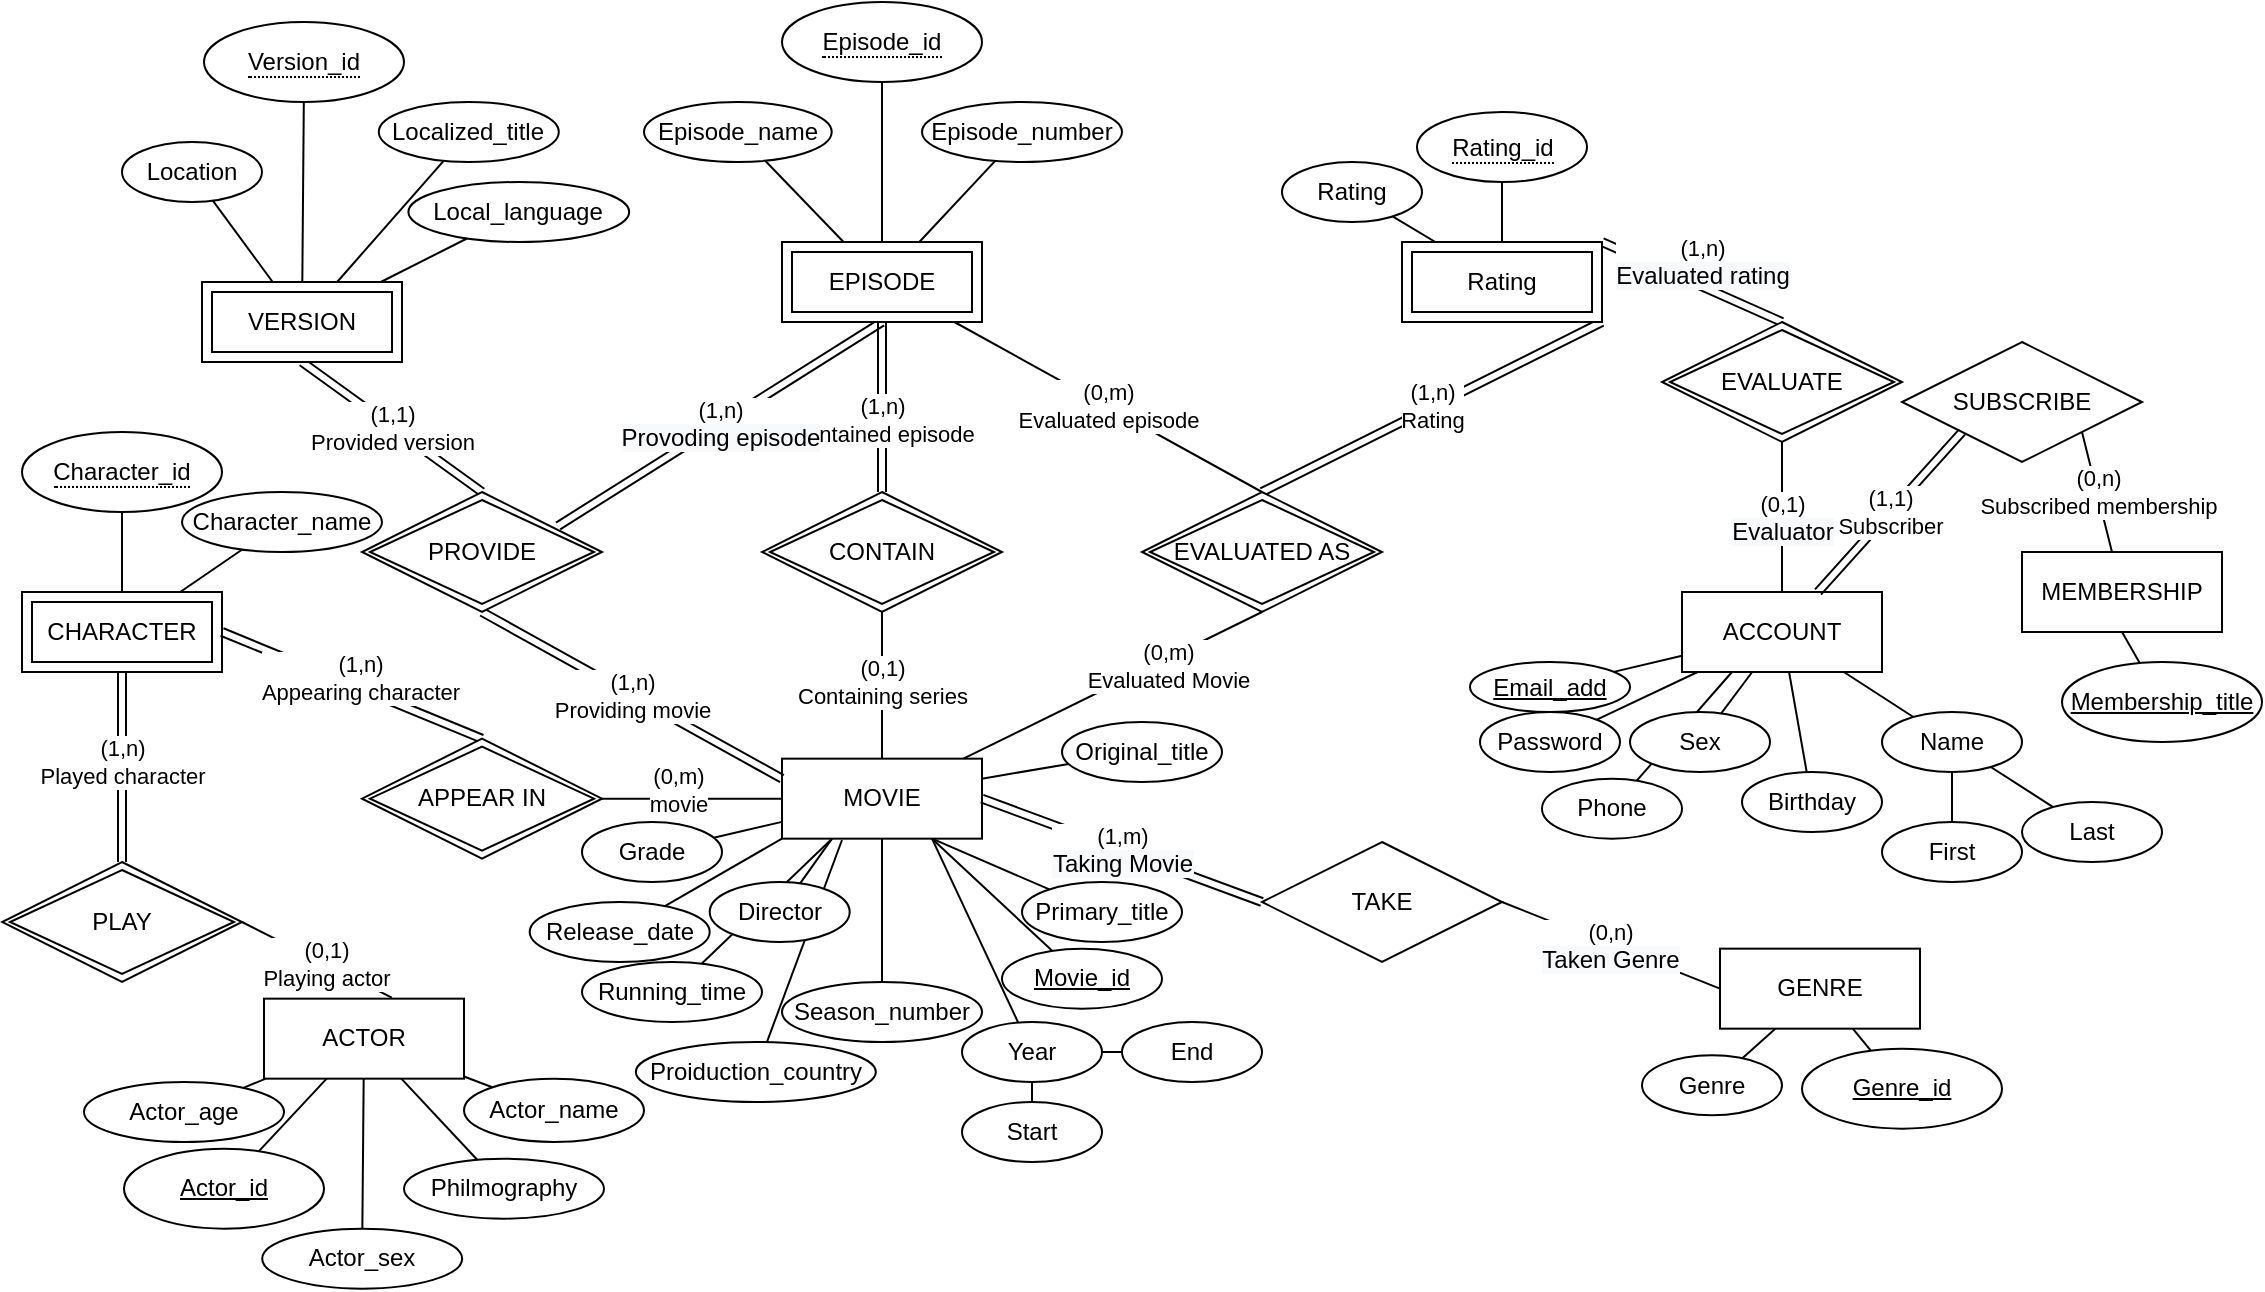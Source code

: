 <mxfile version="13.7.3" type="github">
  <diagram id="dECgLbt5gwb4kdzm95Aq" name="Page-3">
    <mxGraphModel dx="-285" dy="372" grid="1" gridSize="10" guides="1" tooltips="1" connect="1" arrows="1" fold="1" page="1" pageScale="1" pageWidth="827" pageHeight="1169" math="0" shadow="0">
      <root>
        <mxCell id="CYz07_u8bfLaDcwgtj9p-0" />
        <mxCell id="CYz07_u8bfLaDcwgtj9p-1" parent="CYz07_u8bfLaDcwgtj9p-0" />
        <mxCell id="CYz07_u8bfLaDcwgtj9p-234" value="MOVIE" style="whiteSpace=wrap;html=1;align=center;" parent="CYz07_u8bfLaDcwgtj9p-1" vertex="1">
          <mxGeometry x="1310" y="658.33" width="100" height="40" as="geometry" />
        </mxCell>
        <mxCell id="CYz07_u8bfLaDcwgtj9p-238" value="GENRE" style="whiteSpace=wrap;html=1;align=center;" parent="CYz07_u8bfLaDcwgtj9p-1" vertex="1">
          <mxGeometry x="1779" y="753.33" width="100" height="40" as="geometry" />
        </mxCell>
        <mxCell id="CYz07_u8bfLaDcwgtj9p-243" value="(1,n)&lt;br&gt;Providing movie" style="endArrow=none;html=1;rounded=0;entryX=0;entryY=0.25;entryDx=0;entryDy=0;shape=link;exitX=0.5;exitY=1;exitDx=0;exitDy=0;" parent="CYz07_u8bfLaDcwgtj9p-1" source="CYz07_u8bfLaDcwgtj9p-296" target="CYz07_u8bfLaDcwgtj9p-234" edge="1">
          <mxGeometry relative="1" as="geometry">
            <mxPoint x="1320" y="525.0" as="sourcePoint" />
            <mxPoint x="1160" y="595.0" as="targetPoint" />
          </mxGeometry>
        </mxCell>
        <mxCell id="CYz07_u8bfLaDcwgtj9p-244" value="(1,1)&lt;br&gt;Provided version" style="endArrow=none;html=1;rounded=0;exitX=0.5;exitY=0;exitDx=0;exitDy=0;shape=link;entryX=0.5;entryY=1;entryDx=0;entryDy=0;" parent="CYz07_u8bfLaDcwgtj9p-1" source="CYz07_u8bfLaDcwgtj9p-296" target="CYz07_u8bfLaDcwgtj9p-295" edge="1">
          <mxGeometry relative="1" as="geometry">
            <mxPoint x="1210" y="460" as="sourcePoint" />
            <mxPoint x="1090" y="400" as="targetPoint" />
          </mxGeometry>
        </mxCell>
        <mxCell id="CYz07_u8bfLaDcwgtj9p-246" value="(1,n)&lt;br&gt;Rating" style="endArrow=none;html=1;rounded=0;shape=link;entryX=0.5;entryY=0;entryDx=0;entryDy=0;exitX=1;exitY=1;exitDx=0;exitDy=0;" parent="CYz07_u8bfLaDcwgtj9p-1" source="CYz07_u8bfLaDcwgtj9p-262" target="CYz07_u8bfLaDcwgtj9p-267" edge="1">
          <mxGeometry relative="1" as="geometry">
            <mxPoint x="1230" y="540" as="sourcePoint" />
            <mxPoint x="1330" y="590.0" as="targetPoint" />
          </mxGeometry>
        </mxCell>
        <mxCell id="CYz07_u8bfLaDcwgtj9p-247" value="TAKE" style="shape=rhombus;perimeter=rhombusPerimeter;whiteSpace=wrap;html=1;align=center;" parent="CYz07_u8bfLaDcwgtj9p-1" vertex="1">
          <mxGeometry x="1550" y="700" width="120" height="60" as="geometry" />
        </mxCell>
        <mxCell id="CYz07_u8bfLaDcwgtj9p-248" value="(1,m)&lt;br&gt;&lt;span style=&quot;font-size: 12px ; background-color: rgb(248 , 249 , 250)&quot;&gt;Taking Movie&lt;/span&gt;" style="endArrow=none;html=1;rounded=0;exitX=1;exitY=0.5;exitDx=0;exitDy=0;entryX=0;entryY=0.5;entryDx=0;entryDy=0;shape=link;" parent="CYz07_u8bfLaDcwgtj9p-1" source="CYz07_u8bfLaDcwgtj9p-234" target="CYz07_u8bfLaDcwgtj9p-247" edge="1">
          <mxGeometry relative="1" as="geometry">
            <mxPoint x="1540" y="530" as="sourcePoint" />
            <mxPoint x="1420" y="590.0" as="targetPoint" />
          </mxGeometry>
        </mxCell>
        <mxCell id="CYz07_u8bfLaDcwgtj9p-249" value="(0,n)&lt;br&gt;&lt;span style=&quot;font-size: 12px ; background-color: rgb(248 , 249 , 250)&quot;&gt;Taken Genre&lt;/span&gt;" style="endArrow=none;html=1;rounded=0;exitX=1;exitY=0.5;exitDx=0;exitDy=0;entryX=0;entryY=0.5;entryDx=0;entryDy=0;" parent="CYz07_u8bfLaDcwgtj9p-1" source="CYz07_u8bfLaDcwgtj9p-247" target="CYz07_u8bfLaDcwgtj9p-238" edge="1">
          <mxGeometry relative="1" as="geometry">
            <mxPoint x="1550" y="540" as="sourcePoint" />
            <mxPoint x="1430" y="600.0" as="targetPoint" />
          </mxGeometry>
        </mxCell>
        <mxCell id="CYz07_u8bfLaDcwgtj9p-251" value="(0,1)&lt;br&gt;Containing series" style="endArrow=none;html=1;rounded=0;entryX=0.5;entryY=0;entryDx=0;entryDy=0;" parent="CYz07_u8bfLaDcwgtj9p-1" source="CYz07_u8bfLaDcwgtj9p-272" target="CYz07_u8bfLaDcwgtj9p-234" edge="1">
          <mxGeometry x="-0.053" relative="1" as="geometry">
            <mxPoint x="1220" y="530" as="sourcePoint" />
            <mxPoint x="1320" y="580" as="targetPoint" />
            <mxPoint as="offset" />
          </mxGeometry>
        </mxCell>
        <mxCell id="CYz07_u8bfLaDcwgtj9p-252" value="(1,n)&lt;br&gt;Contained episode" style="endArrow=none;html=1;rounded=0;exitX=0.5;exitY=1;exitDx=0;exitDy=0;shape=link;" parent="CYz07_u8bfLaDcwgtj9p-1" source="CYz07_u8bfLaDcwgtj9p-285" target="CYz07_u8bfLaDcwgtj9p-272" edge="1">
          <mxGeometry x="0.152" relative="1" as="geometry">
            <mxPoint x="1230" y="540" as="sourcePoint" />
            <mxPoint x="1360" y="460" as="targetPoint" />
            <mxPoint as="offset" />
          </mxGeometry>
        </mxCell>
        <mxCell id="CYz07_u8bfLaDcwgtj9p-253" value="(1,n)&lt;br&gt;&lt;span style=&quot;font-size: 12px ; background-color: rgb(248 , 249 , 250)&quot;&gt;Provoding episode&lt;/span&gt;" style="endArrow=none;html=1;rounded=0;shape=link;entryX=0.817;entryY=0.283;entryDx=0;entryDy=0;exitX=0.5;exitY=1;exitDx=0;exitDy=0;entryPerimeter=0;" parent="CYz07_u8bfLaDcwgtj9p-1" source="CYz07_u8bfLaDcwgtj9p-285" target="CYz07_u8bfLaDcwgtj9p-296" edge="1">
          <mxGeometry relative="1" as="geometry">
            <mxPoint x="1310" y="410" as="sourcePoint" />
            <mxPoint x="1210" y="460" as="targetPoint" />
          </mxGeometry>
        </mxCell>
        <mxCell id="CYz07_u8bfLaDcwgtj9p-254" value="(0,m)&lt;br&gt;Evaluated episode" style="endArrow=none;html=1;rounded=0;exitX=0.5;exitY=0;exitDx=0;exitDy=0;" parent="CYz07_u8bfLaDcwgtj9p-1" source="CYz07_u8bfLaDcwgtj9p-267" target="CYz07_u8bfLaDcwgtj9p-285" edge="1">
          <mxGeometry relative="1" as="geometry">
            <mxPoint x="1230" y="480" as="sourcePoint" />
            <mxPoint x="1410" y="410" as="targetPoint" />
          </mxGeometry>
        </mxCell>
        <mxCell id="CYz07_u8bfLaDcwgtj9p-256" value="(0,1)&lt;br&gt;&lt;span style=&quot;font-size: 12px ; background-color: rgb(248 , 249 , 250)&quot;&gt;Evaluator&lt;/span&gt;" style="endArrow=none;html=1;rounded=0;" parent="CYz07_u8bfLaDcwgtj9p-1" source="CYz07_u8bfLaDcwgtj9p-318" target="CYz07_u8bfLaDcwgtj9p-317" edge="1">
          <mxGeometry relative="1" as="geometry">
            <mxPoint x="1680" y="570" as="sourcePoint" />
            <mxPoint x="1680" y="520" as="targetPoint" />
          </mxGeometry>
        </mxCell>
        <mxCell id="CYz07_u8bfLaDcwgtj9p-257" value="(1,n)&lt;br&gt;&lt;span style=&quot;font-size: 12px ; background-color: rgb(248 , 249 , 250)&quot;&gt;Evaluated rating&lt;/span&gt;" style="endArrow=none;html=1;rounded=0;shape=link;entryX=0.5;entryY=0;entryDx=0;entryDy=0;exitX=1;exitY=0;exitDx=0;exitDy=0;" parent="CYz07_u8bfLaDcwgtj9p-1" source="CYz07_u8bfLaDcwgtj9p-262" target="CYz07_u8bfLaDcwgtj9p-317" edge="1">
          <mxGeometry x="0.01" y="11" relative="1" as="geometry">
            <mxPoint x="1680" y="280" as="sourcePoint" />
            <mxPoint x="1130" y="440" as="targetPoint" />
            <mxPoint as="offset" />
          </mxGeometry>
        </mxCell>
        <mxCell id="CYz07_u8bfLaDcwgtj9p-262" value="Rating" style="shape=ext;margin=3;double=1;whiteSpace=wrap;html=1;align=center;" parent="CYz07_u8bfLaDcwgtj9p-1" vertex="1">
          <mxGeometry x="1620" y="400" width="100" height="40" as="geometry" />
        </mxCell>
        <mxCell id="CYz07_u8bfLaDcwgtj9p-267" value="EVALUATED AS" style="shape=rhombus;double=1;perimeter=rhombusPerimeter;whiteSpace=wrap;html=1;align=center;" parent="CYz07_u8bfLaDcwgtj9p-1" vertex="1">
          <mxGeometry x="1490" y="525" width="120" height="60" as="geometry" />
        </mxCell>
        <mxCell id="CYz07_u8bfLaDcwgtj9p-269" value="CHARACTER" style="shape=ext;margin=3;double=1;whiteSpace=wrap;html=1;align=center;" parent="CYz07_u8bfLaDcwgtj9p-1" vertex="1">
          <mxGeometry x="930" y="575" width="100" height="40" as="geometry" />
        </mxCell>
        <mxCell id="CYz07_u8bfLaDcwgtj9p-271" value="(1,n)&lt;br&gt;Appearing character" style="endArrow=none;html=1;rounded=0;exitX=1;exitY=0.5;exitDx=0;exitDy=0;entryX=0.5;entryY=0;entryDx=0;entryDy=0;shape=link;" parent="CYz07_u8bfLaDcwgtj9p-1" source="CYz07_u8bfLaDcwgtj9p-269" target="CYz07_u8bfLaDcwgtj9p-294" edge="1">
          <mxGeometry x="0.031" y="5" relative="1" as="geometry">
            <mxPoint x="1230" y="540" as="sourcePoint" />
            <mxPoint x="1330" y="590" as="targetPoint" />
            <Array as="points" />
            <mxPoint as="offset" />
          </mxGeometry>
        </mxCell>
        <mxCell id="CYz07_u8bfLaDcwgtj9p-272" value="CONTAIN" style="shape=rhombus;double=1;perimeter=rhombusPerimeter;whiteSpace=wrap;html=1;align=center;" parent="CYz07_u8bfLaDcwgtj9p-1" vertex="1">
          <mxGeometry x="1300" y="525" width="120" height="60" as="geometry" />
        </mxCell>
        <mxCell id="CYz07_u8bfLaDcwgtj9p-277" value="PLAY" style="shape=rhombus;double=1;perimeter=rhombusPerimeter;whiteSpace=wrap;html=1;align=center;" parent="CYz07_u8bfLaDcwgtj9p-1" vertex="1">
          <mxGeometry x="920" y="710" width="120" height="60" as="geometry" />
        </mxCell>
        <mxCell id="CYz07_u8bfLaDcwgtj9p-279" value="(1,n)&lt;br&gt;Played character" style="endArrow=none;html=1;rounded=0;exitX=0.5;exitY=1;exitDx=0;exitDy=0;entryX=0.5;entryY=0;entryDx=0;entryDy=0;shape=link;" parent="CYz07_u8bfLaDcwgtj9p-1" source="CYz07_u8bfLaDcwgtj9p-269" target="CYz07_u8bfLaDcwgtj9p-277" edge="1">
          <mxGeometry x="-0.053" relative="1" as="geometry">
            <mxPoint x="1370" y="530" as="sourcePoint" />
            <mxPoint x="1370" y="580" as="targetPoint" />
            <mxPoint as="offset" />
          </mxGeometry>
        </mxCell>
        <mxCell id="CYz07_u8bfLaDcwgtj9p-290" value="ACTOR" style="whiteSpace=wrap;html=1;align=center;" parent="CYz07_u8bfLaDcwgtj9p-1" vertex="1">
          <mxGeometry x="1051" y="778.33" width="100" height="40" as="geometry" />
        </mxCell>
        <mxCell id="CYz07_u8bfLaDcwgtj9p-291" value="(0,1)&lt;br&gt;Playing actor" style="endArrow=none;html=1;rounded=0;exitX=1;exitY=0.5;exitDx=0;exitDy=0;entryX=0.639;entryY=-0.014;entryDx=0;entryDy=0;entryPerimeter=0;" parent="CYz07_u8bfLaDcwgtj9p-1" source="CYz07_u8bfLaDcwgtj9p-277" target="CYz07_u8bfLaDcwgtj9p-290" edge="1">
          <mxGeometry x="0.111" relative="1" as="geometry">
            <mxPoint x="1220" y="530" as="sourcePoint" />
            <mxPoint x="1320" y="580" as="targetPoint" />
            <mxPoint as="offset" />
          </mxGeometry>
        </mxCell>
        <mxCell id="CYz07_u8bfLaDcwgtj9p-294" value="APPEAR IN" style="shape=rhombus;double=1;perimeter=rhombusPerimeter;whiteSpace=wrap;html=1;align=center;" parent="CYz07_u8bfLaDcwgtj9p-1" vertex="1">
          <mxGeometry x="1100" y="648.33" width="120" height="60" as="geometry" />
        </mxCell>
        <mxCell id="CYz07_u8bfLaDcwgtj9p-295" value="VERSION" style="shape=ext;margin=3;double=1;whiteSpace=wrap;html=1;align=center;" parent="CYz07_u8bfLaDcwgtj9p-1" vertex="1">
          <mxGeometry x="1020" y="420" width="100" height="40" as="geometry" />
        </mxCell>
        <mxCell id="CYz07_u8bfLaDcwgtj9p-296" value="PROVIDE" style="shape=rhombus;double=1;perimeter=rhombusPerimeter;whiteSpace=wrap;html=1;align=center;" parent="CYz07_u8bfLaDcwgtj9p-1" vertex="1">
          <mxGeometry x="1100" y="525" width="120" height="60" as="geometry" />
        </mxCell>
        <mxCell id="CYz07_u8bfLaDcwgtj9p-301" value="(0,m)&lt;br&gt;movie" style="endArrow=none;html=1;rounded=0;exitX=1;exitY=0.5;exitDx=0;exitDy=0;entryX=0;entryY=0.5;entryDx=0;entryDy=0;" parent="CYz07_u8bfLaDcwgtj9p-1" source="CYz07_u8bfLaDcwgtj9p-294" target="CYz07_u8bfLaDcwgtj9p-234" edge="1">
          <mxGeometry x="-0.154" y="4" relative="1" as="geometry">
            <mxPoint x="1370" y="530" as="sourcePoint" />
            <mxPoint x="1370" y="580" as="targetPoint" />
            <mxPoint as="offset" />
          </mxGeometry>
        </mxCell>
        <mxCell id="CYz07_u8bfLaDcwgtj9p-313" value="(0,m)&lt;br&gt;Evaluated Movie" style="endArrow=none;html=1;rounded=0;entryX=0.5;entryY=1;entryDx=0;entryDy=0;" parent="CYz07_u8bfLaDcwgtj9p-1" source="CYz07_u8bfLaDcwgtj9p-234" target="CYz07_u8bfLaDcwgtj9p-267" edge="1">
          <mxGeometry x="0.349" y="-3" relative="1" as="geometry">
            <mxPoint x="1520" y="470" as="sourcePoint" />
            <mxPoint x="1420" y="420" as="targetPoint" />
            <mxPoint as="offset" />
          </mxGeometry>
        </mxCell>
        <mxCell id="CYz07_u8bfLaDcwgtj9p-317" value="EVALUATE" style="shape=rhombus;double=1;perimeter=rhombusPerimeter;whiteSpace=wrap;html=1;align=center;" parent="CYz07_u8bfLaDcwgtj9p-1" vertex="1">
          <mxGeometry x="1750" y="440" width="120" height="60" as="geometry" />
        </mxCell>
        <mxCell id="CYz07_u8bfLaDcwgtj9p-318" value="ACCOUNT" style="whiteSpace=wrap;html=1;align=center;" parent="CYz07_u8bfLaDcwgtj9p-1" vertex="1">
          <mxGeometry x="1760" y="575" width="100" height="40" as="geometry" />
        </mxCell>
        <mxCell id="CYz07_u8bfLaDcwgtj9p-285" value="EPISODE" style="shape=ext;margin=3;double=1;whiteSpace=wrap;html=1;align=center;" parent="CYz07_u8bfLaDcwgtj9p-1" vertex="1">
          <mxGeometry x="1310" y="400" width="100" height="40" as="geometry" />
        </mxCell>
        <mxCell id="CYz07_u8bfLaDcwgtj9p-326" value="Movie_id" style="ellipse;whiteSpace=wrap;html=1;align=center;fontStyle=4" parent="CYz07_u8bfLaDcwgtj9p-1" vertex="1">
          <mxGeometry x="1420" y="753.33" width="80" height="30" as="geometry" />
        </mxCell>
        <mxCell id="CYz07_u8bfLaDcwgtj9p-328" value="" style="endArrow=none;html=1;rounded=0;exitX=0.75;exitY=1;exitDx=0;exitDy=0;" parent="CYz07_u8bfLaDcwgtj9p-1" source="CYz07_u8bfLaDcwgtj9p-234" target="CYz07_u8bfLaDcwgtj9p-326" edge="1">
          <mxGeometry relative="1" as="geometry">
            <mxPoint x="1340" y="770" as="sourcePoint" />
            <mxPoint x="1500" y="770" as="targetPoint" />
          </mxGeometry>
        </mxCell>
        <mxCell id="CYz07_u8bfLaDcwgtj9p-329" value="Email_add" style="ellipse;whiteSpace=wrap;html=1;align=center;fontStyle=4" parent="CYz07_u8bfLaDcwgtj9p-1" vertex="1">
          <mxGeometry x="1654" y="610" width="80" height="25" as="geometry" />
        </mxCell>
        <mxCell id="CYz07_u8bfLaDcwgtj9p-330" value="" style="endArrow=none;html=1;rounded=0;" parent="CYz07_u8bfLaDcwgtj9p-1" source="CYz07_u8bfLaDcwgtj9p-318" target="CYz07_u8bfLaDcwgtj9p-329" edge="1">
          <mxGeometry relative="1" as="geometry">
            <mxPoint x="1810" y="615" as="sourcePoint" />
            <mxPoint x="1950" y="635" as="targetPoint" />
          </mxGeometry>
        </mxCell>
        <mxCell id="CYz07_u8bfLaDcwgtj9p-331" value="Genre_id" style="ellipse;whiteSpace=wrap;html=1;align=center;fontStyle=4" parent="CYz07_u8bfLaDcwgtj9p-1" vertex="1">
          <mxGeometry x="1820" y="803.33" width="100" height="40" as="geometry" />
        </mxCell>
        <mxCell id="CYz07_u8bfLaDcwgtj9p-332" value="" style="endArrow=none;html=1;rounded=0;" parent="CYz07_u8bfLaDcwgtj9p-1" source="CYz07_u8bfLaDcwgtj9p-238" target="CYz07_u8bfLaDcwgtj9p-331" edge="1">
          <mxGeometry relative="1" as="geometry">
            <mxPoint x="1810" y="740" as="sourcePoint" />
            <mxPoint x="1950" y="760" as="targetPoint" />
          </mxGeometry>
        </mxCell>
        <mxCell id="CYz07_u8bfLaDcwgtj9p-333" value="Actor_id" style="ellipse;whiteSpace=wrap;html=1;align=center;fontStyle=4" parent="CYz07_u8bfLaDcwgtj9p-1" vertex="1">
          <mxGeometry x="981" y="853.33" width="100" height="40" as="geometry" />
        </mxCell>
        <mxCell id="CYz07_u8bfLaDcwgtj9p-334" value="" style="endArrow=none;html=1;rounded=0;" parent="CYz07_u8bfLaDcwgtj9p-1" source="CYz07_u8bfLaDcwgtj9p-290" target="CYz07_u8bfLaDcwgtj9p-333" edge="1">
          <mxGeometry relative="1" as="geometry">
            <mxPoint x="1101" y="810" as="sourcePoint" />
            <mxPoint x="1241" y="830" as="targetPoint" />
          </mxGeometry>
        </mxCell>
        <mxCell id="CYz07_u8bfLaDcwgtj9p-337" value="&lt;span style=&quot;border-bottom: 1px dotted&quot;&gt;Episode_id&lt;/span&gt;" style="ellipse;whiteSpace=wrap;html=1;align=center;" parent="CYz07_u8bfLaDcwgtj9p-1" vertex="1">
          <mxGeometry x="1310" y="280" width="100" height="40" as="geometry" />
        </mxCell>
        <mxCell id="CYz07_u8bfLaDcwgtj9p-338" value="" style="endArrow=none;html=1;rounded=0;" parent="CYz07_u8bfLaDcwgtj9p-1" source="CYz07_u8bfLaDcwgtj9p-337" target="CYz07_u8bfLaDcwgtj9p-285" edge="1">
          <mxGeometry relative="1" as="geometry">
            <mxPoint x="1390" y="520" as="sourcePoint" />
            <mxPoint x="1550" y="520" as="targetPoint" />
          </mxGeometry>
        </mxCell>
        <mxCell id="CYz07_u8bfLaDcwgtj9p-339" value="&lt;span style=&quot;border-bottom: 1px dotted&quot;&gt;Version_id&lt;/span&gt;" style="ellipse;whiteSpace=wrap;html=1;align=center;" parent="CYz07_u8bfLaDcwgtj9p-1" vertex="1">
          <mxGeometry x="1021" y="290" width="100" height="40" as="geometry" />
        </mxCell>
        <mxCell id="CYz07_u8bfLaDcwgtj9p-340" value="" style="endArrow=none;html=1;rounded=0;" parent="CYz07_u8bfLaDcwgtj9p-1" source="CYz07_u8bfLaDcwgtj9p-339" target="CYz07_u8bfLaDcwgtj9p-295" edge="1">
          <mxGeometry relative="1" as="geometry">
            <mxPoint x="1080" y="520" as="sourcePoint" />
            <mxPoint x="1050" y="220" as="targetPoint" />
          </mxGeometry>
        </mxCell>
        <mxCell id="CYz07_u8bfLaDcwgtj9p-341" value="&lt;span style=&quot;border-bottom: 1px dotted&quot;&gt;Rating_id&lt;/span&gt;" style="ellipse;whiteSpace=wrap;html=1;align=center;" parent="CYz07_u8bfLaDcwgtj9p-1" vertex="1">
          <mxGeometry x="1627.5" y="335" width="85" height="35" as="geometry" />
        </mxCell>
        <mxCell id="CYz07_u8bfLaDcwgtj9p-342" value="" style="endArrow=none;html=1;rounded=0;" parent="CYz07_u8bfLaDcwgtj9p-1" source="CYz07_u8bfLaDcwgtj9p-341" target="CYz07_u8bfLaDcwgtj9p-262" edge="1">
          <mxGeometry relative="1" as="geometry">
            <mxPoint x="1840" y="540" as="sourcePoint" />
            <mxPoint x="1810" y="240" as="targetPoint" />
          </mxGeometry>
        </mxCell>
        <mxCell id="CYz07_u8bfLaDcwgtj9p-343" value="MEMBERSHIP" style="whiteSpace=wrap;html=1;align=center;" parent="CYz07_u8bfLaDcwgtj9p-1" vertex="1">
          <mxGeometry x="1930" y="555" width="100" height="40" as="geometry" />
        </mxCell>
        <mxCell id="CYz07_u8bfLaDcwgtj9p-344" value="Membership_title" style="ellipse;whiteSpace=wrap;html=1;align=center;fontStyle=4" parent="CYz07_u8bfLaDcwgtj9p-1" vertex="1">
          <mxGeometry x="1950" y="610" width="100" height="40" as="geometry" />
        </mxCell>
        <mxCell id="CYz07_u8bfLaDcwgtj9p-345" value="" style="endArrow=none;html=1;rounded=0;exitX=0.5;exitY=1;exitDx=0;exitDy=0;" parent="CYz07_u8bfLaDcwgtj9p-1" source="CYz07_u8bfLaDcwgtj9p-343" target="CYz07_u8bfLaDcwgtj9p-344" edge="1">
          <mxGeometry relative="1" as="geometry">
            <mxPoint x="1820" y="625" as="sourcePoint" />
            <mxPoint x="1820" y="650" as="targetPoint" />
          </mxGeometry>
        </mxCell>
        <mxCell id="CYz07_u8bfLaDcwgtj9p-346" value="SUBSCRIBE" style="shape=rhombus;perimeter=rhombusPerimeter;whiteSpace=wrap;html=1;align=center;" parent="CYz07_u8bfLaDcwgtj9p-1" vertex="1">
          <mxGeometry x="1870" y="450" width="120" height="60" as="geometry" />
        </mxCell>
        <mxCell id="CYz07_u8bfLaDcwgtj9p-347" value="(1,1)&lt;br&gt;Subscriber" style="endArrow=none;html=1;rounded=0;exitX=0;exitY=1;exitDx=0;exitDy=0;shape=link;" parent="CYz07_u8bfLaDcwgtj9p-1" source="CYz07_u8bfLaDcwgtj9p-346" target="CYz07_u8bfLaDcwgtj9p-318" edge="1">
          <mxGeometry relative="1" as="geometry">
            <mxPoint x="1360" y="570" as="sourcePoint" />
            <mxPoint x="1520" y="570" as="targetPoint" />
          </mxGeometry>
        </mxCell>
        <mxCell id="CYz07_u8bfLaDcwgtj9p-348" value="(0,n)&lt;br&gt;Subscribed membership" style="endArrow=none;html=1;rounded=0;exitX=1;exitY=1;exitDx=0;exitDy=0;" parent="CYz07_u8bfLaDcwgtj9p-1" source="CYz07_u8bfLaDcwgtj9p-346" target="CYz07_u8bfLaDcwgtj9p-343" edge="1">
          <mxGeometry relative="1" as="geometry">
            <mxPoint x="1910" y="495" as="sourcePoint" />
            <mxPoint x="1836.364" y="585" as="targetPoint" />
          </mxGeometry>
        </mxCell>
        <mxCell id="CYz07_u8bfLaDcwgtj9p-349" value="&lt;span style=&quot;border-bottom: 1px dotted&quot;&gt;Character_id&lt;/span&gt;" style="ellipse;whiteSpace=wrap;html=1;align=center;" parent="CYz07_u8bfLaDcwgtj9p-1" vertex="1">
          <mxGeometry x="930" y="495" width="100" height="40" as="geometry" />
        </mxCell>
        <mxCell id="CYz07_u8bfLaDcwgtj9p-351" value="Primary_title" style="ellipse;whiteSpace=wrap;html=1;align=center;" parent="CYz07_u8bfLaDcwgtj9p-1" vertex="1">
          <mxGeometry x="1430" y="720" width="80" height="30" as="geometry" />
        </mxCell>
        <mxCell id="CYz07_u8bfLaDcwgtj9p-352" value="" style="endArrow=none;html=1;rounded=0;entryX=0.75;entryY=1;entryDx=0;entryDy=0;" parent="CYz07_u8bfLaDcwgtj9p-1" source="CYz07_u8bfLaDcwgtj9p-351" target="CYz07_u8bfLaDcwgtj9p-234" edge="1">
          <mxGeometry relative="1" as="geometry">
            <mxPoint x="1370" y="760" as="sourcePoint" />
            <mxPoint x="1370" y="800" as="targetPoint" />
          </mxGeometry>
        </mxCell>
        <mxCell id="CYz07_u8bfLaDcwgtj9p-353" value="Original_title" style="ellipse;whiteSpace=wrap;html=1;align=center;" parent="CYz07_u8bfLaDcwgtj9p-1" vertex="1">
          <mxGeometry x="1450" y="640" width="80" height="30" as="geometry" />
        </mxCell>
        <mxCell id="CYz07_u8bfLaDcwgtj9p-354" value="" style="endArrow=none;html=1;rounded=0;entryX=1;entryY=0.25;entryDx=0;entryDy=0;" parent="CYz07_u8bfLaDcwgtj9p-1" source="CYz07_u8bfLaDcwgtj9p-353" target="CYz07_u8bfLaDcwgtj9p-234" edge="1">
          <mxGeometry relative="1" as="geometry">
            <mxPoint x="1410" y="710" as="sourcePoint" />
            <mxPoint x="1425" y="700" as="targetPoint" />
          </mxGeometry>
        </mxCell>
        <mxCell id="CYz07_u8bfLaDcwgtj9p-355" value="Grade" style="ellipse;whiteSpace=wrap;html=1;align=center;" parent="CYz07_u8bfLaDcwgtj9p-1" vertex="1">
          <mxGeometry x="1210" y="690" width="70" height="30" as="geometry" />
        </mxCell>
        <mxCell id="CYz07_u8bfLaDcwgtj9p-356" value="" style="endArrow=none;html=1;rounded=0;" parent="CYz07_u8bfLaDcwgtj9p-1" source="CYz07_u8bfLaDcwgtj9p-355" target="CYz07_u8bfLaDcwgtj9p-234" edge="1">
          <mxGeometry relative="1" as="geometry">
            <mxPoint x="1226" y="730" as="sourcePoint" />
            <mxPoint x="1241" y="720" as="targetPoint" />
          </mxGeometry>
        </mxCell>
        <mxCell id="CYz07_u8bfLaDcwgtj9p-357" value="Release_date" style="ellipse;whiteSpace=wrap;html=1;align=center;" parent="CYz07_u8bfLaDcwgtj9p-1" vertex="1">
          <mxGeometry x="1183.85" y="730" width="90" height="30" as="geometry" />
        </mxCell>
        <mxCell id="CYz07_u8bfLaDcwgtj9p-358" value="" style="endArrow=none;html=1;rounded=0;entryX=0;entryY=1;entryDx=0;entryDy=0;" parent="CYz07_u8bfLaDcwgtj9p-1" source="CYz07_u8bfLaDcwgtj9p-357" target="CYz07_u8bfLaDcwgtj9p-234" edge="1">
          <mxGeometry relative="1" as="geometry">
            <mxPoint x="1216" y="763.33" as="sourcePoint" />
            <mxPoint x="1300" y="779.997" as="targetPoint" />
          </mxGeometry>
        </mxCell>
        <mxCell id="CYz07_u8bfLaDcwgtj9p-359" value="&lt;span style=&quot;font-weight: 400&quot;&gt;Running_time&lt;/span&gt;" style="ellipse;whiteSpace=wrap;html=1;align=center;fontStyle=1" parent="CYz07_u8bfLaDcwgtj9p-1" vertex="1">
          <mxGeometry x="1210" y="760" width="90" height="30" as="geometry" />
        </mxCell>
        <mxCell id="CYz07_u8bfLaDcwgtj9p-360" value="" style="endArrow=none;html=1;rounded=0;fontStyle=1;entryX=0.25;entryY=1;entryDx=0;entryDy=0;" parent="CYz07_u8bfLaDcwgtj9p-1" source="CYz07_u8bfLaDcwgtj9p-359" target="CYz07_u8bfLaDcwgtj9p-234" edge="1">
          <mxGeometry relative="1" as="geometry">
            <mxPoint x="1266" y="793.33" as="sourcePoint" />
            <mxPoint x="1350" y="809.997" as="targetPoint" />
          </mxGeometry>
        </mxCell>
        <mxCell id="CYz07_u8bfLaDcwgtj9p-361" value="Proiduction_country" style="ellipse;whiteSpace=wrap;html=1;align=center;" parent="CYz07_u8bfLaDcwgtj9p-1" vertex="1">
          <mxGeometry x="1236.92" y="800" width="120" height="30" as="geometry" />
        </mxCell>
        <mxCell id="CYz07_u8bfLaDcwgtj9p-362" value="" style="endArrow=none;html=1;rounded=0;" parent="CYz07_u8bfLaDcwgtj9p-1" source="CYz07_u8bfLaDcwgtj9p-361" edge="1">
          <mxGeometry relative="1" as="geometry">
            <mxPoint x="1266" y="763.33" as="sourcePoint" />
            <mxPoint x="1340" y="699" as="targetPoint" />
          </mxGeometry>
        </mxCell>
        <mxCell id="CYz07_u8bfLaDcwgtj9p-363" value="Director" style="ellipse;whiteSpace=wrap;html=1;align=center;" parent="CYz07_u8bfLaDcwgtj9p-1" vertex="1">
          <mxGeometry x="1273.85" y="720" width="70" height="30" as="geometry" />
        </mxCell>
        <mxCell id="CYz07_u8bfLaDcwgtj9p-364" value="" style="endArrow=none;html=1;rounded=0;entryX=0.25;entryY=1;entryDx=0;entryDy=0;" parent="CYz07_u8bfLaDcwgtj9p-1" source="CYz07_u8bfLaDcwgtj9p-363" target="CYz07_u8bfLaDcwgtj9p-234" edge="1">
          <mxGeometry relative="1" as="geometry">
            <mxPoint x="1196" y="860" as="sourcePoint" />
            <mxPoint x="1364" y="760" as="targetPoint" />
          </mxGeometry>
        </mxCell>
        <mxCell id="CYz07_u8bfLaDcwgtj9p-366" value="" style="endArrow=none;html=1;rounded=0;fontStyle=1;" parent="CYz07_u8bfLaDcwgtj9p-1" source="CYz07_u8bfLaDcwgtj9p-365" target="CYz07_u8bfLaDcwgtj9p-234" edge="1">
          <mxGeometry relative="1" as="geometry">
            <mxPoint x="1206" y="893.33" as="sourcePoint" />
            <mxPoint x="1290" y="909.997" as="targetPoint" />
          </mxGeometry>
        </mxCell>
        <mxCell id="CYz07_u8bfLaDcwgtj9p-368" value="Year" style="ellipse;whiteSpace=wrap;html=1;align=center;" parent="CYz07_u8bfLaDcwgtj9p-1" vertex="1">
          <mxGeometry x="1400" y="790" width="70" height="30" as="geometry" />
        </mxCell>
        <mxCell id="CYz07_u8bfLaDcwgtj9p-369" value="" style="endArrow=none;html=1;rounded=0;" parent="CYz07_u8bfLaDcwgtj9p-1" source="CYz07_u8bfLaDcwgtj9p-365" target="CYz07_u8bfLaDcwgtj9p-234" edge="1">
          <mxGeometry relative="1" as="geometry">
            <mxPoint x="1276" y="920" as="sourcePoint" />
            <mxPoint x="1360" y="936.667" as="targetPoint" />
          </mxGeometry>
        </mxCell>
        <mxCell id="CYz07_u8bfLaDcwgtj9p-370" value="Start" style="ellipse;whiteSpace=wrap;html=1;align=center;" parent="CYz07_u8bfLaDcwgtj9p-1" vertex="1">
          <mxGeometry x="1400" y="830" width="70" height="30" as="geometry" />
        </mxCell>
        <mxCell id="CYz07_u8bfLaDcwgtj9p-371" value="" style="endArrow=none;html=1;rounded=0;entryX=0.5;entryY=1;entryDx=0;entryDy=0;" parent="CYz07_u8bfLaDcwgtj9p-1" source="CYz07_u8bfLaDcwgtj9p-370" target="CYz07_u8bfLaDcwgtj9p-368" edge="1">
          <mxGeometry relative="1" as="geometry">
            <mxPoint x="1276" y="993.33" as="sourcePoint" />
            <mxPoint x="1360" y="1009.997" as="targetPoint" />
          </mxGeometry>
        </mxCell>
        <mxCell id="CYz07_u8bfLaDcwgtj9p-372" value="End" style="ellipse;whiteSpace=wrap;html=1;align=center;" parent="CYz07_u8bfLaDcwgtj9p-1" vertex="1">
          <mxGeometry x="1480" y="790" width="70" height="30" as="geometry" />
        </mxCell>
        <mxCell id="CYz07_u8bfLaDcwgtj9p-373" value="" style="endArrow=none;html=1;rounded=0;entryX=1;entryY=0.5;entryDx=0;entryDy=0;" parent="CYz07_u8bfLaDcwgtj9p-1" source="CYz07_u8bfLaDcwgtj9p-372" target="CYz07_u8bfLaDcwgtj9p-368" edge="1">
          <mxGeometry relative="1" as="geometry">
            <mxPoint x="1356" y="960" as="sourcePoint" />
            <mxPoint x="1358.858" y="982.645" as="targetPoint" />
          </mxGeometry>
        </mxCell>
        <mxCell id="CYz07_u8bfLaDcwgtj9p-374" value="Genre" style="ellipse;whiteSpace=wrap;html=1;align=center;" parent="CYz07_u8bfLaDcwgtj9p-1" vertex="1">
          <mxGeometry x="1740" y="806.66" width="70" height="30" as="geometry" />
        </mxCell>
        <mxCell id="CYz07_u8bfLaDcwgtj9p-375" value="" style="endArrow=none;html=1;rounded=0;" parent="CYz07_u8bfLaDcwgtj9p-1" source="CYz07_u8bfLaDcwgtj9p-374" target="CYz07_u8bfLaDcwgtj9p-238" edge="1">
          <mxGeometry relative="1" as="geometry">
            <mxPoint x="1686" y="763.33" as="sourcePoint" />
            <mxPoint x="1770" y="779.997" as="targetPoint" />
          </mxGeometry>
        </mxCell>
        <mxCell id="CYz07_u8bfLaDcwgtj9p-376" value="Password" style="ellipse;whiteSpace=wrap;html=1;align=center;" parent="CYz07_u8bfLaDcwgtj9p-1" vertex="1">
          <mxGeometry x="1659" y="635" width="70" height="30" as="geometry" />
        </mxCell>
        <mxCell id="CYz07_u8bfLaDcwgtj9p-377" value="" style="endArrow=none;html=1;rounded=0;" parent="CYz07_u8bfLaDcwgtj9p-1" source="CYz07_u8bfLaDcwgtj9p-376" target="CYz07_u8bfLaDcwgtj9p-318" edge="1">
          <mxGeometry relative="1" as="geometry">
            <mxPoint x="1979" y="630" as="sourcePoint" />
            <mxPoint x="2063" y="646.667" as="targetPoint" />
          </mxGeometry>
        </mxCell>
        <mxCell id="CYz07_u8bfLaDcwgtj9p-378" value="Rating" style="ellipse;whiteSpace=wrap;html=1;align=center;" parent="CYz07_u8bfLaDcwgtj9p-1" vertex="1">
          <mxGeometry x="1560" y="360.0" width="70" height="30" as="geometry" />
        </mxCell>
        <mxCell id="CYz07_u8bfLaDcwgtj9p-379" value="" style="endArrow=none;html=1;rounded=0;" parent="CYz07_u8bfLaDcwgtj9p-1" source="CYz07_u8bfLaDcwgtj9p-378" target="CYz07_u8bfLaDcwgtj9p-262" edge="1">
          <mxGeometry relative="1" as="geometry">
            <mxPoint x="1866" y="253.33" as="sourcePoint" />
            <mxPoint x="1950" y="269.997" as="targetPoint" />
          </mxGeometry>
        </mxCell>
        <mxCell id="CYz07_u8bfLaDcwgtj9p-380" value="Phone" style="ellipse;whiteSpace=wrap;html=1;align=center;" parent="CYz07_u8bfLaDcwgtj9p-1" vertex="1">
          <mxGeometry x="1690" y="668.33" width="70" height="30" as="geometry" />
        </mxCell>
        <mxCell id="CYz07_u8bfLaDcwgtj9p-381" value="" style="endArrow=none;html=1;rounded=0;entryX=0.25;entryY=1;entryDx=0;entryDy=0;" parent="CYz07_u8bfLaDcwgtj9p-1" source="CYz07_u8bfLaDcwgtj9p-380" target="CYz07_u8bfLaDcwgtj9p-318" edge="1">
          <mxGeometry relative="1" as="geometry">
            <mxPoint x="1696" y="648.33" as="sourcePoint" />
            <mxPoint x="1780" y="664.997" as="targetPoint" />
          </mxGeometry>
        </mxCell>
        <mxCell id="CYz07_u8bfLaDcwgtj9p-382" value="Name" style="ellipse;whiteSpace=wrap;html=1;align=center;" parent="CYz07_u8bfLaDcwgtj9p-1" vertex="1">
          <mxGeometry x="1860" y="635" width="70" height="30" as="geometry" />
        </mxCell>
        <mxCell id="CYz07_u8bfLaDcwgtj9p-383" value="" style="endArrow=none;html=1;rounded=0;" parent="CYz07_u8bfLaDcwgtj9p-1" source="CYz07_u8bfLaDcwgtj9p-382" target="CYz07_u8bfLaDcwgtj9p-318" edge="1">
          <mxGeometry relative="1" as="geometry">
            <mxPoint x="1740" y="618.33" as="sourcePoint" />
            <mxPoint x="1824" y="634.997" as="targetPoint" />
          </mxGeometry>
        </mxCell>
        <mxCell id="CYz07_u8bfLaDcwgtj9p-384" value="Sex" style="ellipse;whiteSpace=wrap;html=1;align=center;" parent="CYz07_u8bfLaDcwgtj9p-1" vertex="1">
          <mxGeometry x="1734" y="635" width="70" height="30" as="geometry" />
        </mxCell>
        <mxCell id="CYz07_u8bfLaDcwgtj9p-385" value="" style="endArrow=none;html=1;rounded=0;" parent="CYz07_u8bfLaDcwgtj9p-1" source="CYz07_u8bfLaDcwgtj9p-384" target="CYz07_u8bfLaDcwgtj9p-318" edge="1">
          <mxGeometry relative="1" as="geometry">
            <mxPoint x="1740" y="615" as="sourcePoint" />
            <mxPoint x="1824" y="631.667" as="targetPoint" />
          </mxGeometry>
        </mxCell>
        <mxCell id="CYz07_u8bfLaDcwgtj9p-386" value="First" style="ellipse;whiteSpace=wrap;html=1;align=center;" parent="CYz07_u8bfLaDcwgtj9p-1" vertex="1">
          <mxGeometry x="1860" y="690" width="70" height="30" as="geometry" />
        </mxCell>
        <mxCell id="CYz07_u8bfLaDcwgtj9p-387" value="" style="endArrow=none;html=1;rounded=0;" parent="CYz07_u8bfLaDcwgtj9p-1" source="CYz07_u8bfLaDcwgtj9p-382" target="CYz07_u8bfLaDcwgtj9p-386" edge="1">
          <mxGeometry relative="1" as="geometry">
            <mxPoint x="1950.251" y="765.607" as="sourcePoint" />
            <mxPoint x="1860" y="879.997" as="targetPoint" />
          </mxGeometry>
        </mxCell>
        <mxCell id="CYz07_u8bfLaDcwgtj9p-388" value="Last" style="ellipse;whiteSpace=wrap;html=1;align=center;" parent="CYz07_u8bfLaDcwgtj9p-1" vertex="1">
          <mxGeometry x="1930" y="680" width="70" height="30" as="geometry" />
        </mxCell>
        <mxCell id="CYz07_u8bfLaDcwgtj9p-389" value="" style="endArrow=none;html=1;rounded=0;" parent="CYz07_u8bfLaDcwgtj9p-1" source="CYz07_u8bfLaDcwgtj9p-382" target="CYz07_u8bfLaDcwgtj9p-388" edge="1">
          <mxGeometry relative="1" as="geometry">
            <mxPoint x="1944.16" y="739.263" as="sourcePoint" />
            <mxPoint x="1870" y="889.997" as="targetPoint" />
          </mxGeometry>
        </mxCell>
        <mxCell id="CYz07_u8bfLaDcwgtj9p-390" value="Birthday" style="ellipse;whiteSpace=wrap;html=1;align=center;" parent="CYz07_u8bfLaDcwgtj9p-1" vertex="1">
          <mxGeometry x="1790" y="665" width="70" height="30" as="geometry" />
        </mxCell>
        <mxCell id="CYz07_u8bfLaDcwgtj9p-391" value="" style="endArrow=none;html=1;rounded=0;" parent="CYz07_u8bfLaDcwgtj9p-1" source="CYz07_u8bfLaDcwgtj9p-318" target="CYz07_u8bfLaDcwgtj9p-390" edge="1">
          <mxGeometry relative="1" as="geometry">
            <mxPoint x="1834.16" y="649.633" as="sourcePoint" />
            <mxPoint x="1760" y="800.367" as="targetPoint" />
          </mxGeometry>
        </mxCell>
        <mxCell id="CYz07_u8bfLaDcwgtj9p-392" value="Episode_name" style="ellipse;whiteSpace=wrap;html=1;align=center;" parent="CYz07_u8bfLaDcwgtj9p-1" vertex="1">
          <mxGeometry x="1241" y="330" width="93.85" height="30" as="geometry" />
        </mxCell>
        <mxCell id="CYz07_u8bfLaDcwgtj9p-393" value="" style="endArrow=none;html=1;rounded=0;" parent="CYz07_u8bfLaDcwgtj9p-1" source="CYz07_u8bfLaDcwgtj9p-392" target="CYz07_u8bfLaDcwgtj9p-285" edge="1">
          <mxGeometry relative="1" as="geometry">
            <mxPoint x="1422.15" y="233.33" as="sourcePoint" />
            <mxPoint x="1339.996" y="220" as="targetPoint" />
          </mxGeometry>
        </mxCell>
        <mxCell id="CYz07_u8bfLaDcwgtj9p-394" value="Episode_number" style="ellipse;whiteSpace=wrap;html=1;align=center;" parent="CYz07_u8bfLaDcwgtj9p-1" vertex="1">
          <mxGeometry x="1380" y="330" width="100" height="30" as="geometry" />
        </mxCell>
        <mxCell id="CYz07_u8bfLaDcwgtj9p-395" value="" style="endArrow=none;html=1;rounded=0;" parent="CYz07_u8bfLaDcwgtj9p-1" source="CYz07_u8bfLaDcwgtj9p-394" target="CYz07_u8bfLaDcwgtj9p-285" edge="1">
          <mxGeometry relative="1" as="geometry">
            <mxPoint x="1586" y="238.33" as="sourcePoint" />
            <mxPoint x="1503.846" y="225" as="targetPoint" />
          </mxGeometry>
        </mxCell>
        <mxCell id="CYz07_u8bfLaDcwgtj9p-396" value="Location" style="ellipse;whiteSpace=wrap;html=1;align=center;" parent="CYz07_u8bfLaDcwgtj9p-1" vertex="1">
          <mxGeometry x="980" y="350.0" width="70" height="30" as="geometry" />
        </mxCell>
        <mxCell id="CYz07_u8bfLaDcwgtj9p-397" value="" style="endArrow=none;html=1;rounded=0;" parent="CYz07_u8bfLaDcwgtj9p-1" source="CYz07_u8bfLaDcwgtj9p-396" target="CYz07_u8bfLaDcwgtj9p-295" edge="1">
          <mxGeometry relative="1" as="geometry">
            <mxPoint x="1096" y="233.33" as="sourcePoint" />
            <mxPoint x="1013.846" y="220" as="targetPoint" />
          </mxGeometry>
        </mxCell>
        <mxCell id="CYz07_u8bfLaDcwgtj9p-398" value="Localized_title" style="ellipse;whiteSpace=wrap;html=1;align=center;" parent="CYz07_u8bfLaDcwgtj9p-1" vertex="1">
          <mxGeometry x="1108.4" y="330" width="90" height="30" as="geometry" />
        </mxCell>
        <mxCell id="CYz07_u8bfLaDcwgtj9p-399" value="" style="endArrow=none;html=1;rounded=0;" parent="CYz07_u8bfLaDcwgtj9p-1" source="CYz07_u8bfLaDcwgtj9p-398" target="CYz07_u8bfLaDcwgtj9p-295" edge="1">
          <mxGeometry relative="1" as="geometry">
            <mxPoint x="1276" y="223.33" as="sourcePoint" />
            <mxPoint x="1200.769" y="210" as="targetPoint" />
          </mxGeometry>
        </mxCell>
        <mxCell id="CYz07_u8bfLaDcwgtj9p-400" value="Local_language" style="ellipse;whiteSpace=wrap;html=1;align=center;" parent="CYz07_u8bfLaDcwgtj9p-1" vertex="1">
          <mxGeometry x="1123.21" y="370" width="110.38" height="30" as="geometry" />
        </mxCell>
        <mxCell id="CYz07_u8bfLaDcwgtj9p-401" value="" style="endArrow=none;html=1;rounded=0;" parent="CYz07_u8bfLaDcwgtj9p-1" source="CYz07_u8bfLaDcwgtj9p-400" target="CYz07_u8bfLaDcwgtj9p-295" edge="1">
          <mxGeometry relative="1" as="geometry">
            <mxPoint x="1285.62" y="263.33" as="sourcePoint" />
            <mxPoint x="1210.389" y="250" as="targetPoint" />
          </mxGeometry>
        </mxCell>
        <mxCell id="CYz07_u8bfLaDcwgtj9p-402" value="Character_name" style="ellipse;whiteSpace=wrap;html=1;align=center;" parent="CYz07_u8bfLaDcwgtj9p-1" vertex="1">
          <mxGeometry x="1010" y="525" width="100" height="30" as="geometry" />
        </mxCell>
        <mxCell id="CYz07_u8bfLaDcwgtj9p-403" value="" style="endArrow=none;html=1;rounded=0;" parent="CYz07_u8bfLaDcwgtj9p-1" source="CYz07_u8bfLaDcwgtj9p-402" target="CYz07_u8bfLaDcwgtj9p-269" edge="1">
          <mxGeometry relative="1" as="geometry">
            <mxPoint x="1036" y="598.33" as="sourcePoint" />
            <mxPoint x="960.769" y="585" as="targetPoint" />
          </mxGeometry>
        </mxCell>
        <mxCell id="CYz07_u8bfLaDcwgtj9p-407" value="" style="endArrow=none;html=1;rounded=0;exitX=0.5;exitY=1;exitDx=0;exitDy=0;" parent="CYz07_u8bfLaDcwgtj9p-1" source="CYz07_u8bfLaDcwgtj9p-349" target="CYz07_u8bfLaDcwgtj9p-269" edge="1">
          <mxGeometry relative="1" as="geometry">
            <mxPoint x="929.696" y="563.787" as="sourcePoint" />
            <mxPoint x="960.909" y="585" as="targetPoint" />
          </mxGeometry>
        </mxCell>
        <mxCell id="CYz07_u8bfLaDcwgtj9p-408" value="Actor_name" style="ellipse;whiteSpace=wrap;html=1;align=center;fontStyle=0" parent="CYz07_u8bfLaDcwgtj9p-1" vertex="1">
          <mxGeometry x="1151" y="818.33" width="90" height="31.67" as="geometry" />
        </mxCell>
        <mxCell id="CYz07_u8bfLaDcwgtj9p-409" value="" style="endArrow=none;html=1;rounded=0;" parent="CYz07_u8bfLaDcwgtj9p-1" source="CYz07_u8bfLaDcwgtj9p-290" target="CYz07_u8bfLaDcwgtj9p-408" edge="1">
          <mxGeometry relative="1" as="geometry">
            <mxPoint x="1201" y="800" as="sourcePoint" />
            <mxPoint x="1341" y="820" as="targetPoint" />
          </mxGeometry>
        </mxCell>
        <mxCell id="CYz07_u8bfLaDcwgtj9p-412" value="Actor_age" style="ellipse;whiteSpace=wrap;html=1;align=center;" parent="CYz07_u8bfLaDcwgtj9p-1" vertex="1">
          <mxGeometry x="961" y="820" width="100" height="30" as="geometry" />
        </mxCell>
        <mxCell id="CYz07_u8bfLaDcwgtj9p-413" value="" style="endArrow=none;html=1;rounded=0;" parent="CYz07_u8bfLaDcwgtj9p-1" source="CYz07_u8bfLaDcwgtj9p-412" target="CYz07_u8bfLaDcwgtj9p-290" edge="1">
          <mxGeometry relative="1" as="geometry">
            <mxPoint x="1126.09" y="913.33" as="sourcePoint" />
            <mxPoint x="1040.999" y="890" as="targetPoint" />
          </mxGeometry>
        </mxCell>
        <mxCell id="CYz07_u8bfLaDcwgtj9p-414" value="Actor_sex" style="ellipse;whiteSpace=wrap;html=1;align=center;" parent="CYz07_u8bfLaDcwgtj9p-1" vertex="1">
          <mxGeometry x="1050.09" y="893.33" width="100" height="30" as="geometry" />
        </mxCell>
        <mxCell id="CYz07_u8bfLaDcwgtj9p-415" value="" style="endArrow=none;html=1;rounded=0;" parent="CYz07_u8bfLaDcwgtj9p-1" source="CYz07_u8bfLaDcwgtj9p-414" target="CYz07_u8bfLaDcwgtj9p-290" edge="1">
          <mxGeometry relative="1" as="geometry">
            <mxPoint x="1236.09" y="966.66" as="sourcePoint" />
            <mxPoint x="1150.999" y="943.33" as="targetPoint" />
          </mxGeometry>
        </mxCell>
        <mxCell id="CYz07_u8bfLaDcwgtj9p-416" value="Philmography" style="ellipse;whiteSpace=wrap;html=1;align=center;direction=west;" parent="CYz07_u8bfLaDcwgtj9p-1" vertex="1">
          <mxGeometry x="1121" y="858.33" width="100" height="30" as="geometry" />
        </mxCell>
        <mxCell id="CYz07_u8bfLaDcwgtj9p-417" value="" style="endArrow=none;html=1;rounded=0;" parent="CYz07_u8bfLaDcwgtj9p-1" source="CYz07_u8bfLaDcwgtj9p-416" target="CYz07_u8bfLaDcwgtj9p-290" edge="1">
          <mxGeometry relative="1" as="geometry">
            <mxPoint x="1287" y="943.33" as="sourcePoint" />
            <mxPoint x="1201.909" y="920" as="targetPoint" />
          </mxGeometry>
        </mxCell>
        <mxCell id="CYz07_u8bfLaDcwgtj9p-365" value="&lt;span style=&quot;font-weight: normal&quot;&gt;Season_number&lt;/span&gt;" style="ellipse;whiteSpace=wrap;html=1;align=center;fontStyle=1" parent="CYz07_u8bfLaDcwgtj9p-1" vertex="1">
          <mxGeometry x="1310" y="770" width="100" height="30" as="geometry" />
        </mxCell>
        <mxCell id="CYz07_u8bfLaDcwgtj9p-420" value="" style="endArrow=none;html=1;rounded=0;entryX=0.75;entryY=1;entryDx=0;entryDy=0;" parent="CYz07_u8bfLaDcwgtj9p-1" source="CYz07_u8bfLaDcwgtj9p-368" target="CYz07_u8bfLaDcwgtj9p-234" edge="1">
          <mxGeometry relative="1" as="geometry">
            <mxPoint x="1308.152" y="940.061" as="sourcePoint" />
            <mxPoint x="1359.596" y="698.33" as="targetPoint" />
          </mxGeometry>
        </mxCell>
      </root>
    </mxGraphModel>
  </diagram>
</mxfile>
